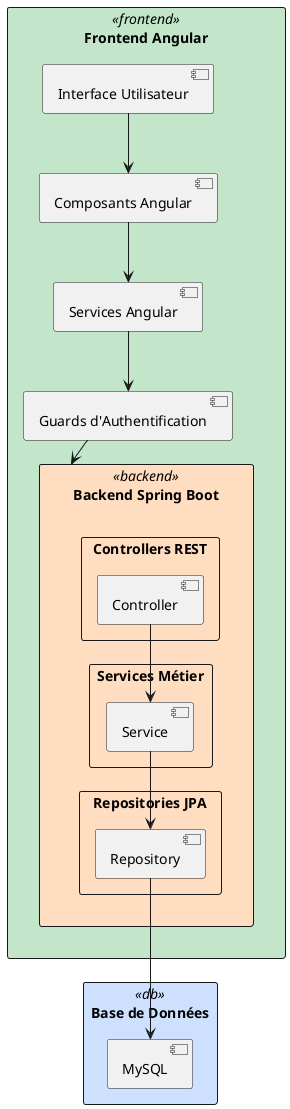 @startuml
skinparam packageStyle rectangle
skinparam shadowing false
skinparam defaultTextAlignment center

' Couleurs
skinparam package {
  BackgroundColor<<frontend>> #C3E6CB
  BackgroundColor<<backend>> #FFDDC1
  BackgroundColor<<db>> #CDE1FF
  BackgroundColor<<security>> #EAD1DC
}

package "Frontend Angular" <<frontend>> {
  [Interface Utilisateur] --> [Composants Angular]
  [Composants Angular] --> [Services Angular]
  [Services Angular] --> [Guards d'Authentification]
  [Guards d'Authentification] --> "Backend Spring Boot"
}

package "Backend Spring Boot" <<backend>> {
  package "Controllers REST" {
    [Controller]
  }

  package "Services Métier" {
    [Service]
  }

  package "Repositories JPA" {
    [Repository]
  }


  [Controller] --> [Service]

  [Service] --> [Repository]
}



package "Base de Données" <<db>> {
  [MySQL]
}

[Repository] --> [MySQL]

@enduml
